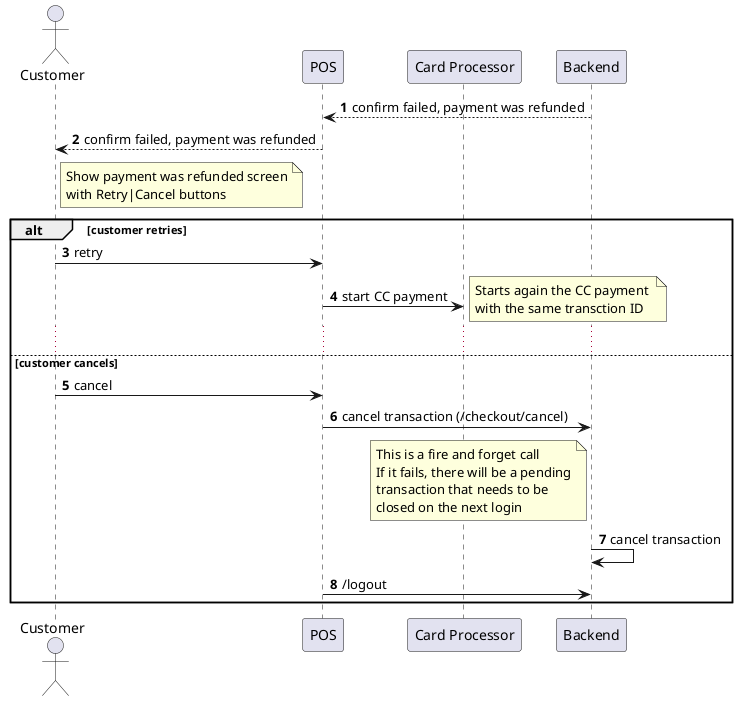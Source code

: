 @startuml

autonumber
actor Customer as CUS
participant POS
participant "Card Processor" as CP
participant Backend as BE

BE --> POS: confirm failed, payment was refunded
POS --> CUS: confirm failed, payment was refunded
note right of CUS: Show payment was refunded screen\nwith Retry|Cancel buttons
alt customer retries
    CUS -> POS: retry
    POS -> CP : start CC payment
    note right: Starts again the CC payment \nwith the same transction ID
    ...
else customer cancels
    CUS -> POS: cancel
    POS -> BE: cancel transaction (/checkout/cancel)
    note left of BE: This is a fire and forget call\nIf it fails, there will be a pending\ntransaction that needs to be\nclosed on the next login
    BE -> BE: cancel transaction
    POS -> BE: /logout
end

@enduml

